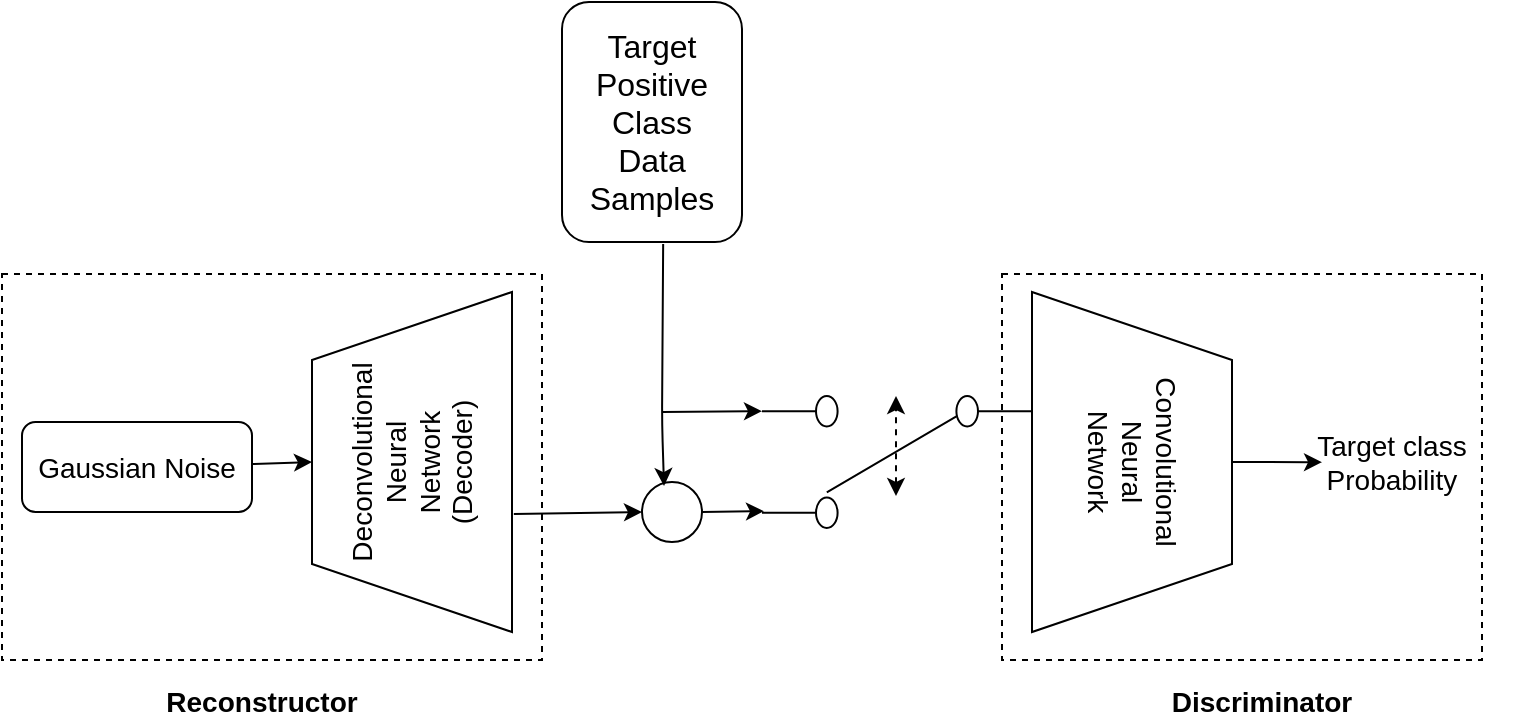 <mxfile pages="1" version="11.2.3" type="github"><diagram id="DjtEpEw4j6ueM8bHN8ZR" name="Page-1"><mxGraphModel dx="946" dy="662" grid="1" gridSize="10" guides="1" tooltips="1" connect="1" arrows="1" fold="1" page="1" pageScale="1" pageWidth="850" pageHeight="1100" math="0" shadow="0"><root><mxCell id="0"/><mxCell id="1" parent="0"/><mxCell id="K-XHNx7vS7nYxul_f6TB-1" value="&lt;font style=&quot;font-size: 14px&quot;&gt;Deconvolutional&lt;br&gt;Neural&lt;br&gt;Network&lt;br&gt;(Decoder)&lt;/font&gt;" style="shape=trapezoid;perimeter=trapezoidPerimeter;whiteSpace=wrap;html=1;rotation=-90;" vertex="1" parent="1"><mxGeometry x="190" y="250" width="170" height="100" as="geometry"/></mxCell><mxCell id="K-XHNx7vS7nYxul_f6TB-3" value="&lt;font style=&quot;font-size: 16px&quot;&gt;Target Positive Class&lt;br&gt;Data Samples&lt;/font&gt;" style="rounded=1;whiteSpace=wrap;html=1;fontSize=16;" vertex="1" parent="1"><mxGeometry x="350" y="70" width="90" height="120" as="geometry"/></mxCell><mxCell id="K-XHNx7vS7nYxul_f6TB-4" value="&lt;font style=&quot;font-size: 14px&quot;&gt;Convolutional&lt;br&gt;Neural&lt;br&gt;Network&lt;/font&gt;" style="shape=trapezoid;perimeter=trapezoidPerimeter;whiteSpace=wrap;html=1;rotation=90;" vertex="1" parent="1"><mxGeometry x="550" y="250" width="170" height="100" as="geometry"/></mxCell><mxCell id="K-XHNx7vS7nYxul_f6TB-5" value="" style="endArrow=classic;startArrow=classic;html=1;dashed=1;" edge="1" parent="1"><mxGeometry width="50" height="50" relative="1" as="geometry"><mxPoint x="517" y="317" as="sourcePoint"/><mxPoint x="517" y="267" as="targetPoint"/></mxGeometry></mxCell><mxCell id="K-XHNx7vS7nYxul_f6TB-8" value="" style="pointerEvents=1;verticalLabelPosition=bottom;shadow=0;dashed=0;align=center;fillColor=#ffffff;html=1;verticalAlign=top;strokeWidth=1;shape=mxgraph.electrical.electro-mechanical.2-way_switch;rotation=-180;" vertex="1" parent="1"><mxGeometry x="450" y="267" width="135" height="66" as="geometry"/></mxCell><mxCell id="K-XHNx7vS7nYxul_f6TB-11" value="" style="endArrow=classic;html=1;entryX=1;entryY=0.885;entryDx=0;entryDy=0;entryPerimeter=0;" edge="1" parent="1" target="K-XHNx7vS7nYxul_f6TB-8"><mxGeometry width="50" height="50" relative="1" as="geometry"><mxPoint x="400" y="275" as="sourcePoint"/><mxPoint x="280" y="410" as="targetPoint"/></mxGeometry></mxCell><mxCell id="K-XHNx7vS7nYxul_f6TB-12" value="" style="ellipse;whiteSpace=wrap;html=1;aspect=fixed;direction=south;" vertex="1" parent="1"><mxGeometry x="390" y="310" width="30" height="30" as="geometry"/></mxCell><mxCell id="K-XHNx7vS7nYxul_f6TB-13" value="" style="endArrow=classic;html=1;entryX=1;entryY=0.885;entryDx=0;entryDy=0;entryPerimeter=0;exitX=0.5;exitY=0;exitDx=0;exitDy=0;" edge="1" parent="1" source="K-XHNx7vS7nYxul_f6TB-12"><mxGeometry width="50" height="50" relative="1" as="geometry"><mxPoint x="430" y="325" as="sourcePoint"/><mxPoint x="451" y="324.59" as="targetPoint"/></mxGeometry></mxCell><mxCell id="K-XHNx7vS7nYxul_f6TB-16" value="" style="endArrow=classic;html=1;entryX=0.5;entryY=1;entryDx=0;entryDy=0;exitX=0.347;exitY=1.009;exitDx=0;exitDy=0;exitPerimeter=0;" edge="1" parent="1" source="K-XHNx7vS7nYxul_f6TB-1" target="K-XHNx7vS7nYxul_f6TB-12"><mxGeometry width="50" height="50" relative="1" as="geometry"><mxPoint x="339.5" y="325" as="sourcePoint"/><mxPoint x="380.5" y="324.59" as="targetPoint"/></mxGeometry></mxCell><mxCell id="K-XHNx7vS7nYxul_f6TB-19" value="" style="endArrow=classic;html=1;exitX=0.562;exitY=1.008;exitDx=0;exitDy=0;exitPerimeter=0;entryX=0.067;entryY=0.633;entryDx=0;entryDy=0;entryPerimeter=0;" edge="1" parent="1" source="K-XHNx7vS7nYxul_f6TB-3" target="K-XHNx7vS7nYxul_f6TB-12"><mxGeometry width="50" height="50" relative="1" as="geometry"><mxPoint x="230" y="460" as="sourcePoint"/><mxPoint x="397" y="310" as="targetPoint"/><Array as="points"><mxPoint x="400" y="280"/></Array></mxGeometry></mxCell><mxCell id="K-XHNx7vS7nYxul_f6TB-21" value="&lt;font style=&quot;font-size: 14px&quot;&gt;Gaussian Noise&lt;/font&gt;" style="rounded=1;whiteSpace=wrap;html=1;" vertex="1" parent="1"><mxGeometry x="80" y="280" width="115" height="45" as="geometry"/></mxCell><mxCell id="K-XHNx7vS7nYxul_f6TB-22" value="" style="endArrow=classic;html=1;exitX=0.347;exitY=1.009;exitDx=0;exitDy=0;exitPerimeter=0;entryX=0.5;entryY=0;entryDx=0;entryDy=0;" edge="1" parent="1" target="K-XHNx7vS7nYxul_f6TB-1"><mxGeometry width="50" height="50" relative="1" as="geometry"><mxPoint x="194.9" y="301.01" as="sourcePoint"/><mxPoint x="220" y="300" as="targetPoint"/></mxGeometry></mxCell><mxCell id="K-XHNx7vS7nYxul_f6TB-25" value="" style="rounded=0;whiteSpace=wrap;html=1;fillColor=none;dashed=1;" vertex="1" parent="1"><mxGeometry x="70" y="206" width="270" height="193" as="geometry"/></mxCell><mxCell id="K-XHNx7vS7nYxul_f6TB-26" value="" style="endArrow=classic;html=1;entryX=1;entryY=0.885;entryDx=0;entryDy=0;entryPerimeter=0;exitX=0.5;exitY=0;exitDx=0;exitDy=0;" edge="1" parent="1" source="K-XHNx7vS7nYxul_f6TB-4"><mxGeometry width="50" height="50" relative="1" as="geometry"><mxPoint x="690" y="300" as="sourcePoint"/><mxPoint x="730" y="300.09" as="targetPoint"/></mxGeometry></mxCell><mxCell id="K-XHNx7vS7nYxul_f6TB-28" value="&lt;font style=&quot;font-size: 14px&quot;&gt;Target class &lt;br&gt;Probability&lt;/font&gt;" style="text;html=1;strokeColor=none;fillColor=none;align=center;verticalAlign=middle;whiteSpace=wrap;rounded=0;dashed=1;" vertex="1" parent="1"><mxGeometry x="700" y="290" width="130" height="20" as="geometry"/></mxCell><mxCell id="K-XHNx7vS7nYxul_f6TB-29" value="" style="rounded=0;whiteSpace=wrap;html=1;fillColor=none;dashed=1;" vertex="1" parent="1"><mxGeometry x="570" y="206" width="240" height="193" as="geometry"/></mxCell><mxCell id="K-XHNx7vS7nYxul_f6TB-30" value="&lt;font style=&quot;font-size: 14px&quot;&gt;&lt;b&gt;Reconstructor&lt;/b&gt;&lt;/font&gt;" style="text;html=1;strokeColor=none;fillColor=none;align=center;verticalAlign=middle;whiteSpace=wrap;rounded=0;dashed=1;" vertex="1" parent="1"><mxGeometry x="180" y="410" width="40" height="20" as="geometry"/></mxCell><mxCell id="K-XHNx7vS7nYxul_f6TB-31" value="&lt;font style=&quot;font-size: 14px&quot;&gt;&lt;b&gt;Discriminator&lt;/b&gt;&lt;/font&gt;" style="text;html=1;strokeColor=none;fillColor=none;align=center;verticalAlign=middle;whiteSpace=wrap;rounded=0;dashed=1;" vertex="1" parent="1"><mxGeometry x="680" y="410" width="40" height="20" as="geometry"/></mxCell></root></mxGraphModel></diagram></mxfile>